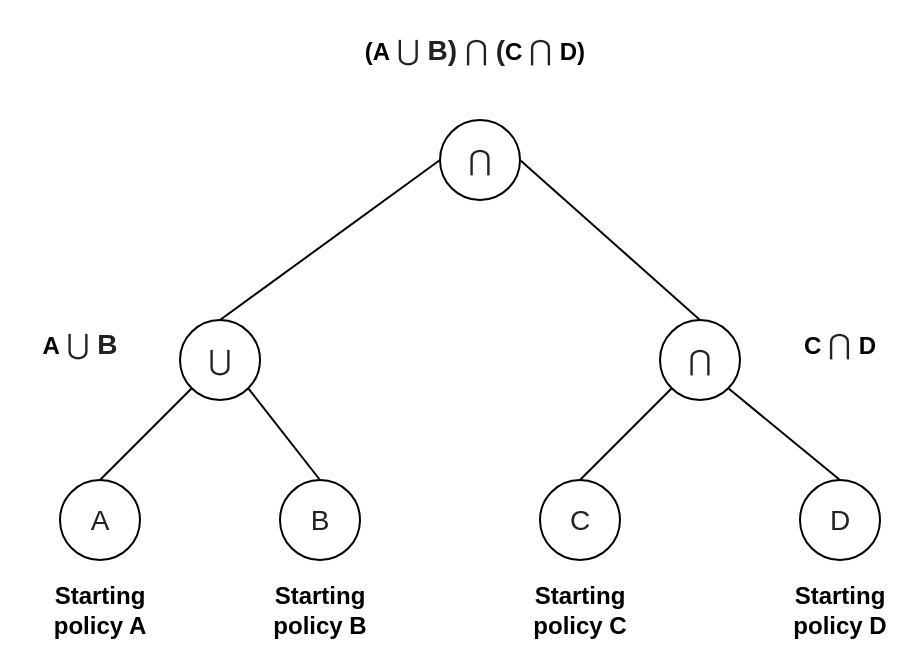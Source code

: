 <mxfile version="13.3.4" type="device"><diagram id="ubDa6kwziUBUvUNx4HO3" name="Page-1"><mxGraphModel dx="1422" dy="811" grid="1" gridSize="10" guides="1" tooltips="1" connect="1" arrows="1" fold="1" page="1" pageScale="1" pageWidth="583" pageHeight="413" math="0" shadow="0"><root><mxCell id="0"/><mxCell id="1" parent="0"/><mxCell id="RMPLCZbybJW1sh6cyu0C-1" value="&lt;span style=&quot;color: rgb(34 , 34 , 34) ; font-family: &amp;#34;arial&amp;#34; , sans-serif ; font-size: 14px ; text-align: left ; background-color: rgb(255 , 255 , 255)&quot;&gt;⋃&lt;/span&gt;" style="ellipse;whiteSpace=wrap;html=1;aspect=fixed;" vertex="1" parent="1"><mxGeometry x="120" y="220" width="40" height="40" as="geometry"/></mxCell><mxCell id="RMPLCZbybJW1sh6cyu0C-2" value="&lt;span style=&quot;color: rgb(34 , 34 , 34) ; font-family: &amp;#34;arial&amp;#34; , sans-serif ; font-size: 14px ; text-align: left ; background-color: rgb(255 , 255 , 255)&quot;&gt;⋂&lt;/span&gt;" style="ellipse;whiteSpace=wrap;html=1;aspect=fixed;" vertex="1" parent="1"><mxGeometry x="250" y="120" width="40" height="40" as="geometry"/></mxCell><mxCell id="RMPLCZbybJW1sh6cyu0C-3" value="&lt;b&gt;Starting policy A&lt;/b&gt;" style="text;html=1;strokeColor=none;fillColor=none;align=center;verticalAlign=middle;whiteSpace=wrap;rounded=0;" vertex="1" parent="1"><mxGeometry x="40" y="340" width="80" height="50" as="geometry"/></mxCell><mxCell id="RMPLCZbybJW1sh6cyu0C-4" value="&lt;span style=&quot;color: rgb(34 , 34 , 34) ; font-family: &amp;#34;arial&amp;#34; , sans-serif ; font-size: 14px ; text-align: left ; background-color: rgb(255 , 255 , 255)&quot;&gt;A&lt;/span&gt;" style="ellipse;whiteSpace=wrap;html=1;aspect=fixed;" vertex="1" parent="1"><mxGeometry x="60" y="300" width="40" height="40" as="geometry"/></mxCell><mxCell id="RMPLCZbybJW1sh6cyu0C-5" value="&lt;span style=&quot;color: rgb(34 , 34 , 34) ; font-family: &amp;#34;arial&amp;#34; , sans-serif ; font-size: 14px ; text-align: left ; background-color: rgb(255 , 255 , 255)&quot;&gt;B&lt;/span&gt;" style="ellipse;whiteSpace=wrap;html=1;aspect=fixed;" vertex="1" parent="1"><mxGeometry x="170" y="300" width="40" height="40" as="geometry"/></mxCell><mxCell id="RMPLCZbybJW1sh6cyu0C-6" value="&lt;b&gt;Starting policy B&lt;/b&gt;" style="text;html=1;strokeColor=none;fillColor=none;align=center;verticalAlign=middle;whiteSpace=wrap;rounded=0;" vertex="1" parent="1"><mxGeometry x="150" y="340" width="80" height="50" as="geometry"/></mxCell><mxCell id="RMPLCZbybJW1sh6cyu0C-7" value="&lt;b&gt;A&amp;nbsp;&lt;/b&gt;&lt;span style=&quot;color: rgb(34 , 34 , 34) ; font-family: &amp;#34;arial&amp;#34; , sans-serif ; font-size: 14px ; text-align: left ; background-color: rgb(255 , 255 , 255)&quot;&gt;⋃ &lt;b&gt;B&lt;/b&gt;&lt;/span&gt;" style="text;html=1;strokeColor=none;fillColor=none;align=center;verticalAlign=middle;whiteSpace=wrap;rounded=0;" vertex="1" parent="1"><mxGeometry x="30" y="207" width="80" height="50" as="geometry"/></mxCell><mxCell id="RMPLCZbybJW1sh6cyu0C-8" value="&lt;b&gt;C&amp;nbsp;&lt;/b&gt;&lt;span style=&quot;color: rgb(34 , 34 , 34) ; font-family: &amp;#34;arial&amp;#34; , sans-serif ; font-size: 14px ; text-align: left ; background-color: rgb(255 , 255 , 255)&quot;&gt;⋂&amp;nbsp;&lt;/span&gt;&lt;b&gt;D&lt;/b&gt;" style="text;html=1;strokeColor=none;fillColor=none;align=center;verticalAlign=middle;whiteSpace=wrap;rounded=0;" vertex="1" parent="1"><mxGeometry x="410" y="207" width="80" height="50" as="geometry"/></mxCell><mxCell id="RMPLCZbybJW1sh6cyu0C-9" value="&lt;span style=&quot;color: rgb(34 , 34 , 34) ; font-family: &amp;#34;arial&amp;#34; , sans-serif ; font-size: 14px ; text-align: left ; background-color: rgb(255 , 255 , 255)&quot;&gt;⋂&lt;/span&gt;" style="ellipse;whiteSpace=wrap;html=1;aspect=fixed;" vertex="1" parent="1"><mxGeometry x="360" y="220" width="40" height="40" as="geometry"/></mxCell><mxCell id="RMPLCZbybJW1sh6cyu0C-10" value="&lt;span style=&quot;color: rgb(34 , 34 , 34) ; font-family: &amp;#34;arial&amp;#34; , sans-serif ; font-size: 14px ; text-align: left ; background-color: rgb(255 , 255 , 255)&quot;&gt;C&lt;/span&gt;" style="ellipse;whiteSpace=wrap;html=1;aspect=fixed;" vertex="1" parent="1"><mxGeometry x="300" y="300" width="40" height="40" as="geometry"/></mxCell><mxCell id="RMPLCZbybJW1sh6cyu0C-11" value="&lt;span style=&quot;color: rgb(34 , 34 , 34) ; font-family: &amp;#34;arial&amp;#34; , sans-serif ; font-size: 14px ; text-align: left ; background-color: rgb(255 , 255 , 255)&quot;&gt;D&lt;/span&gt;" style="ellipse;whiteSpace=wrap;html=1;aspect=fixed;" vertex="1" parent="1"><mxGeometry x="430" y="300" width="40" height="40" as="geometry"/></mxCell><mxCell id="RMPLCZbybJW1sh6cyu0C-12" value="&lt;b&gt;Starting policy D&lt;/b&gt;" style="text;html=1;strokeColor=none;fillColor=none;align=center;verticalAlign=middle;whiteSpace=wrap;rounded=0;" vertex="1" parent="1"><mxGeometry x="410" y="340" width="80" height="50" as="geometry"/></mxCell><mxCell id="RMPLCZbybJW1sh6cyu0C-13" value="&lt;b&gt;Starting policy C&lt;/b&gt;" style="text;html=1;strokeColor=none;fillColor=none;align=center;verticalAlign=middle;whiteSpace=wrap;rounded=0;" vertex="1" parent="1"><mxGeometry x="280" y="340" width="80" height="50" as="geometry"/></mxCell><mxCell id="RMPLCZbybJW1sh6cyu0C-14" value="" style="endArrow=none;html=1;exitX=0.5;exitY=0;exitDx=0;exitDy=0;entryX=0;entryY=1;entryDx=0;entryDy=0;" edge="1" parent="1" source="RMPLCZbybJW1sh6cyu0C-4" target="RMPLCZbybJW1sh6cyu0C-1"><mxGeometry width="50" height="50" relative="1" as="geometry"><mxPoint x="110" y="170" as="sourcePoint"/><mxPoint x="160" y="120" as="targetPoint"/></mxGeometry></mxCell><mxCell id="RMPLCZbybJW1sh6cyu0C-15" value="" style="endArrow=none;html=1;entryX=0.5;entryY=0;entryDx=0;entryDy=0;exitX=1;exitY=1;exitDx=0;exitDy=0;" edge="1" parent="1" source="RMPLCZbybJW1sh6cyu0C-1" target="RMPLCZbybJW1sh6cyu0C-5"><mxGeometry width="50" height="50" relative="1" as="geometry"><mxPoint x="70" y="190" as="sourcePoint"/><mxPoint x="120" y="140" as="targetPoint"/></mxGeometry></mxCell><mxCell id="RMPLCZbybJW1sh6cyu0C-16" value="" style="endArrow=none;html=1;exitX=0.5;exitY=0;exitDx=0;exitDy=0;entryX=0;entryY=1;entryDx=0;entryDy=0;" edge="1" parent="1" source="RMPLCZbybJW1sh6cyu0C-10" target="RMPLCZbybJW1sh6cyu0C-9"><mxGeometry width="50" height="50" relative="1" as="geometry"><mxPoint x="270" y="260" as="sourcePoint"/><mxPoint x="320" y="210" as="targetPoint"/></mxGeometry></mxCell><mxCell id="RMPLCZbybJW1sh6cyu0C-17" value="" style="endArrow=none;html=1;entryX=0.5;entryY=0;entryDx=0;entryDy=0;exitX=1;exitY=1;exitDx=0;exitDy=0;" edge="1" parent="1" source="RMPLCZbybJW1sh6cyu0C-9" target="RMPLCZbybJW1sh6cyu0C-11"><mxGeometry width="50" height="50" relative="1" as="geometry"><mxPoint x="164.142" y="264.142" as="sourcePoint"/><mxPoint x="200" y="310" as="targetPoint"/></mxGeometry></mxCell><mxCell id="RMPLCZbybJW1sh6cyu0C-18" value="" style="endArrow=none;html=1;exitX=0.5;exitY=0;exitDx=0;exitDy=0;entryX=0;entryY=0.5;entryDx=0;entryDy=0;" edge="1" parent="1" source="RMPLCZbybJW1sh6cyu0C-1" target="RMPLCZbybJW1sh6cyu0C-2"><mxGeometry width="50" height="50" relative="1" as="geometry"><mxPoint x="100" y="190" as="sourcePoint"/><mxPoint x="150" y="140" as="targetPoint"/></mxGeometry></mxCell><mxCell id="RMPLCZbybJW1sh6cyu0C-19" value="" style="endArrow=none;html=1;exitX=0.5;exitY=0;exitDx=0;exitDy=0;entryX=1;entryY=0.5;entryDx=0;entryDy=0;" edge="1" parent="1" source="RMPLCZbybJW1sh6cyu0C-9" target="RMPLCZbybJW1sh6cyu0C-2"><mxGeometry width="50" height="50" relative="1" as="geometry"><mxPoint x="150" y="230" as="sourcePoint"/><mxPoint x="260" y="150" as="targetPoint"/></mxGeometry></mxCell><mxCell id="RMPLCZbybJW1sh6cyu0C-20" value="&lt;b&gt;(A&amp;nbsp;&lt;/b&gt;&lt;span style=&quot;color: rgb(34 , 34 , 34) ; font-family: &amp;#34;arial&amp;#34; , sans-serif ; font-size: 14px ; text-align: left ; background-color: rgb(255 , 255 , 255)&quot;&gt;⋃ &lt;b&gt;B)&amp;nbsp;&lt;/b&gt;&lt;/span&gt;&lt;span style=&quot;color: rgb(34 , 34 , 34) ; font-family: &amp;#34;arial&amp;#34; , sans-serif ; font-size: 14px ; text-align: left ; background-color: rgb(255 , 255 , 255)&quot;&gt;⋂&lt;/span&gt;&lt;span style=&quot;color: rgb(34 , 34 , 34) ; font-family: &amp;#34;arial&amp;#34; , sans-serif ; font-size: 14px ; text-align: left ; background-color: rgb(255 , 255 , 255)&quot;&gt;&lt;b&gt;&amp;nbsp;(&lt;/b&gt;&lt;/span&gt;&lt;b&gt;C&amp;nbsp;&lt;/b&gt;&lt;span style=&quot;color: rgb(34 , 34 , 34) ; font-family: &amp;#34;arial&amp;#34; , sans-serif ; font-size: 14px ; text-align: left ; background-color: rgb(255 , 255 , 255)&quot;&gt;⋂&amp;nbsp;&lt;/span&gt;&lt;b&gt;D)&lt;/b&gt;" style="text;html=1;strokeColor=none;fillColor=none;align=center;verticalAlign=middle;whiteSpace=wrap;rounded=0;" vertex="1" parent="1"><mxGeometry x="140" y="60" width="255" height="50" as="geometry"/></mxCell></root></mxGraphModel></diagram></mxfile>